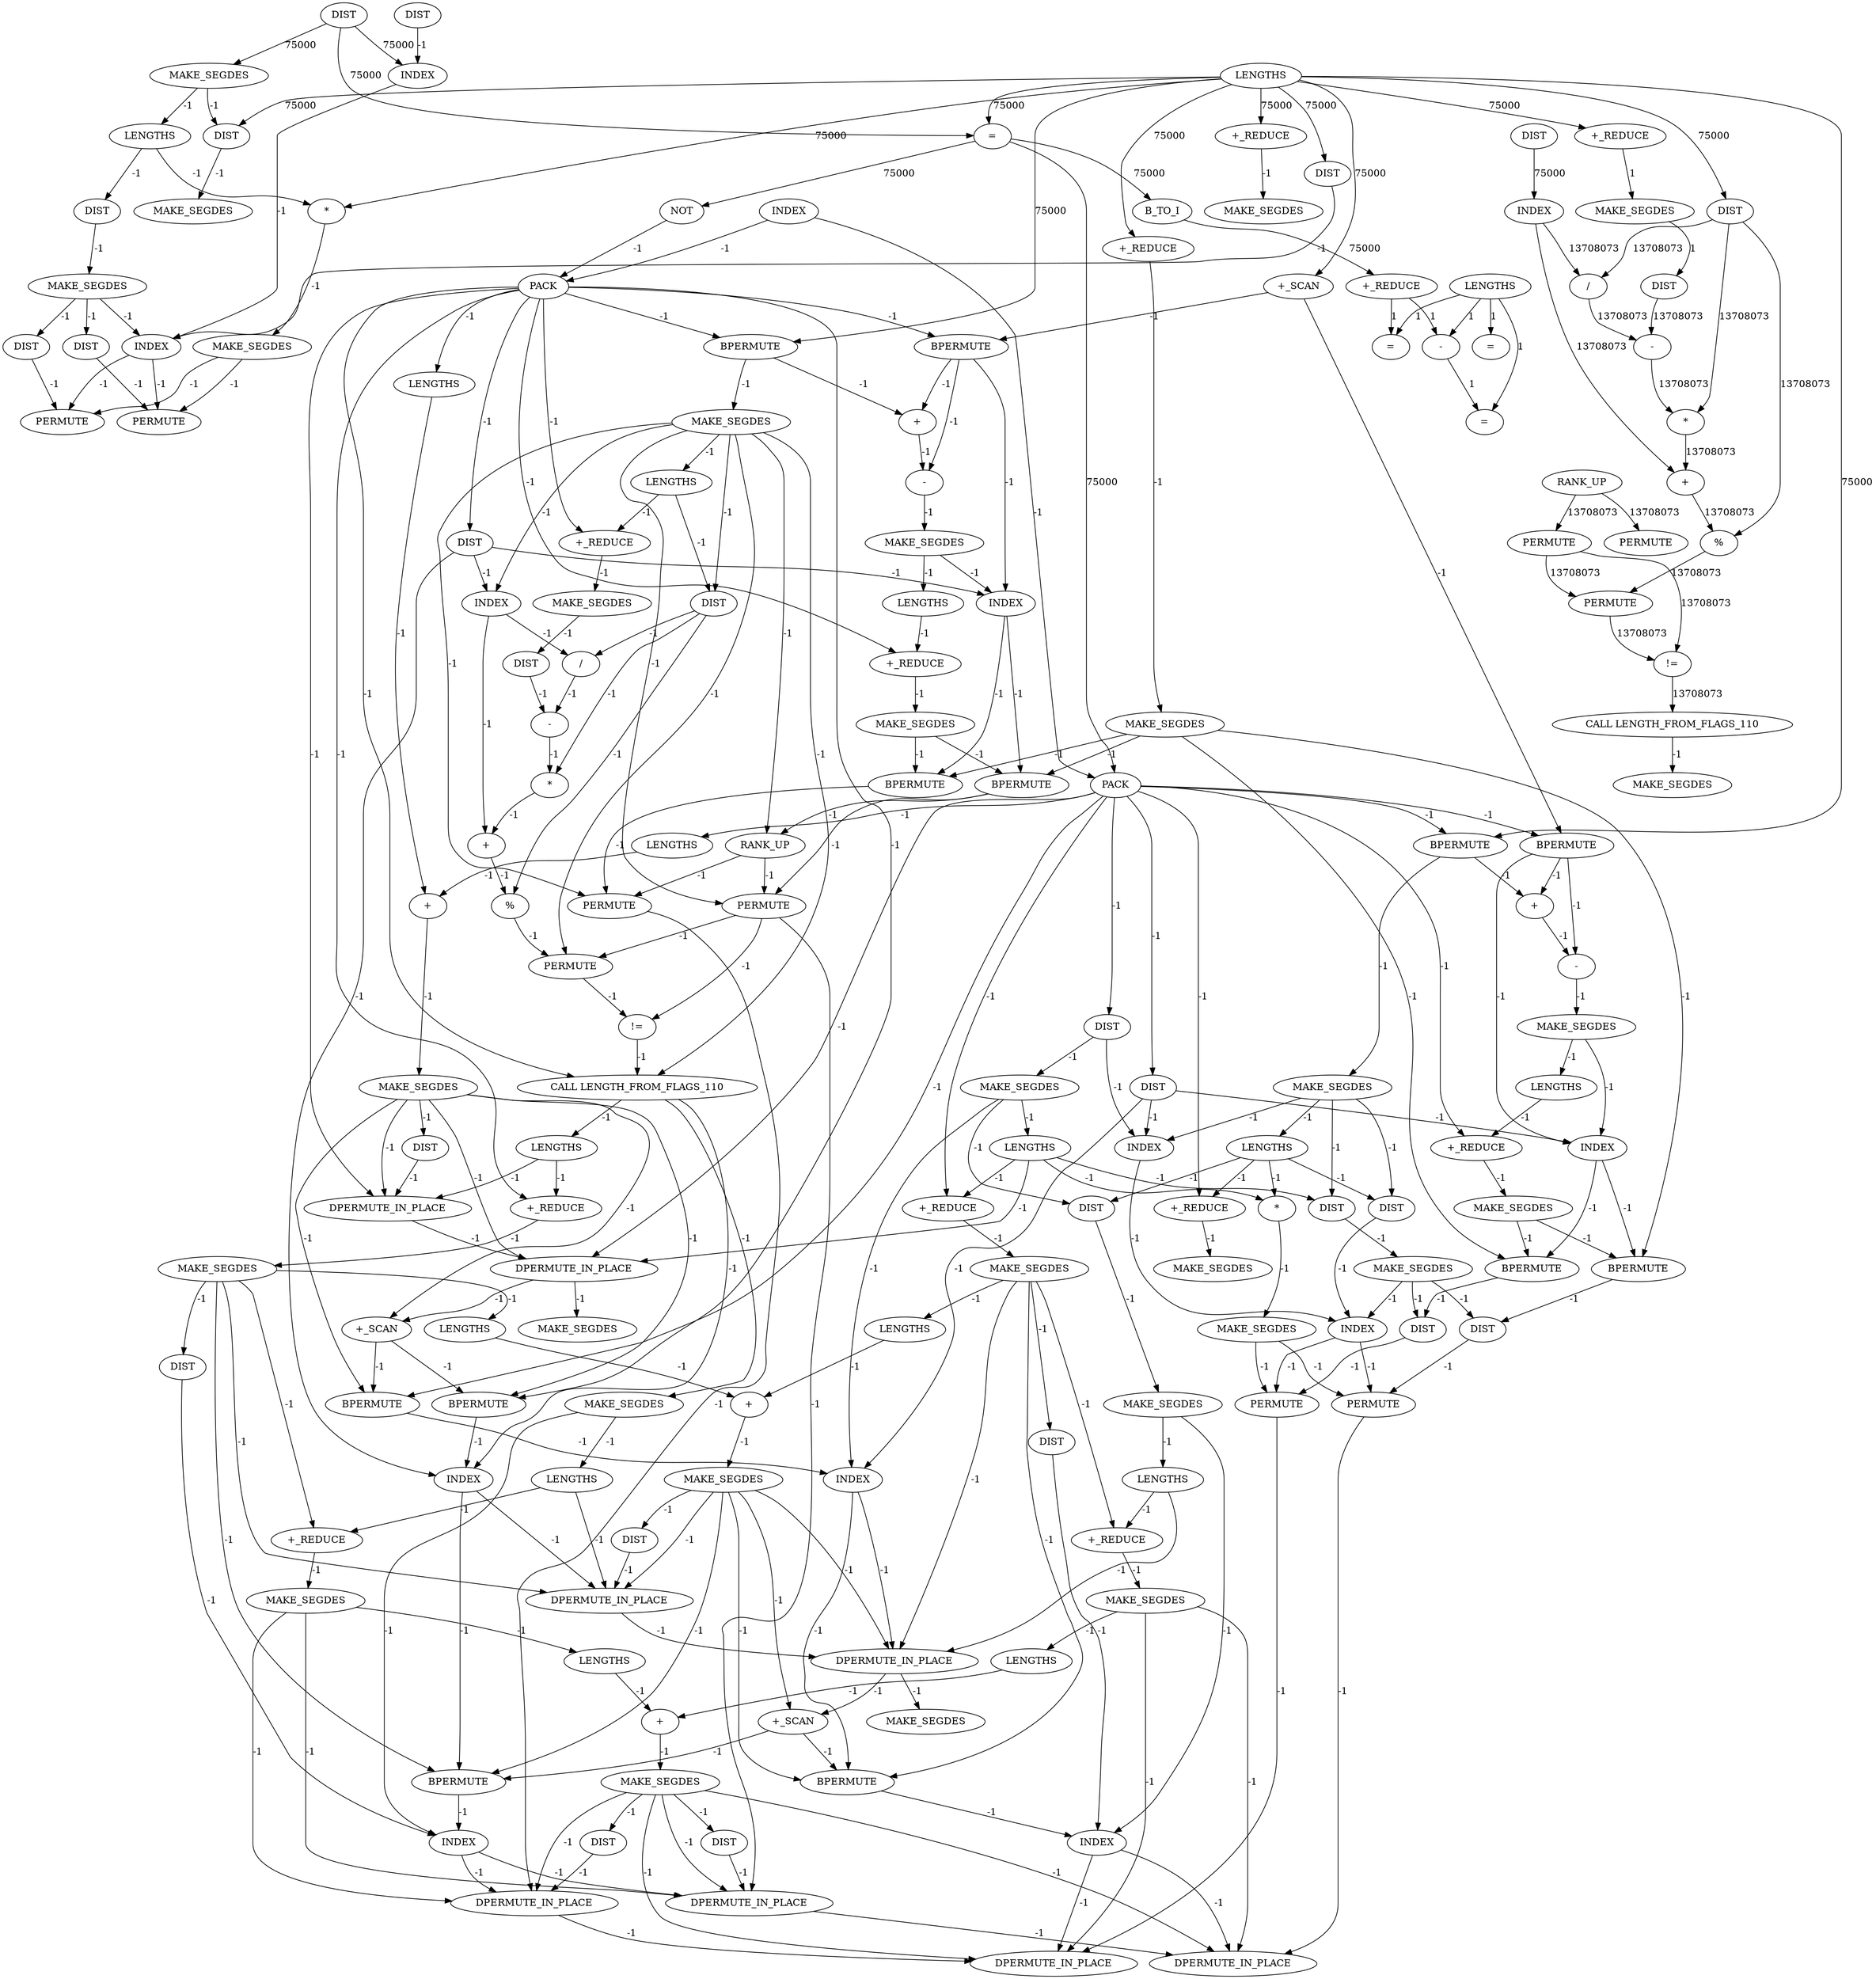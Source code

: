 digraph {
	cg_B_INST_11590 [label=BPERMUTE cost=0]
	cg_B_INST_11477 [label=INDEX cost=0]
	cg_B_INST_12199 [label=INDEX cost=0]
	cg_B_INST_1216 [label=PACK cost=0]
	cg_B_INST_11354 [label=BPERMUTE cost=0]
	cg_B_INST_10954 [label=MAKE_SEGDES cost=0]
	cg_B_INST_11792 [label=DIST cost=0]
	cg_B_INST_11327 [label=LENGTHS cost=0]
	cg_B_INST_12247 [label=LENGTHS cost=0]
	cg_B_INST_1255 [label="+_REDUCE" cost=0]
	cg_B_INST_1111 [label="=" cost=22489]
	cg_B_INST_11376 [label=MAKE_SEGDES cost=0]
	cg_B_INST_11813 [label="%" cost=0]
	cg_B_INST_12350 [label=MAKE_SEGDES cost=0]
	cg_B_INST_11632 [label="+_REDUCE" cost=0]
	cg_B_INST_1119 [label="-" cost=129]
	cg_B_INST_11532 [label=PERMUTE cost=0]
	cg_B_INST_11340 [label=MAKE_SEGDES cost=0]
	cg_B_INST_16430 [label=DPERMUTE_IN_PLACE cost=0]
	cg_B_INST_11842 [label=MAKE_SEGDES cost=0]
	cg_B_INST_12062 [label=LENGTHS cost=0]
	cg_B_INST_11062 [label=PERMUTE cost=0]
	cg_B_INST_11614 [label=MAKE_SEGDES cost=0]
	cg_B_INST_10905 [label=B_TO_I cost=70606]
	cg_B_INST_11882 [label=LENGTHS cost=0]
	cg_B_INST_11418 [label="+_REDUCE" cost=0]
	cg_B_INST_11776 [label=DIST cost=0]
	cg_B_INST_11605 [label="+" cost=0]
	cg_B_INST_11886 [label="+" cost=0]
	cg_B_INST_12160 [label=MAKE_SEGDES cost=0]
	cg_B_INST_10939 [label=DIST cost=0]
	cg_B_INST_12188 [label=DIST cost=0]
	cg_B_INST_11545 [label=DIST cost=0]
	cg_B_INST_1113 [label=LENGTHS cost=215]
	cg_B_INST_11482 [label="*" cost=0]
	cg_B_INST_11897 [label=DIST cost=0]
	cg_B_INST_12158 [label="+_REDUCE" cost=0]
	cg_B_INST_11287 [label=BPERMUTE cost=0]
	cg_B_INST_12073 [label=LENGTHS cost=0]
	cg_B_INST_16428 [label=DPERMUTE_IN_PLACE cost=0]
	cg_B_INST_16431 [label=DPERMUTE_IN_PLACE cost=0]
	cg_B_INST_11922 [label="+_SCAN" cost=0]
	cg_B_INST_11043 [label=PERMUTE cost=0]
	cg_B_INST_11331 [label=MAKE_SEGDES cost=0]
	cg_B_INST_11245 [label=MAKE_SEGDES cost=24984204]
	cg_B_INST_10903 [label=DIST cost=1]
	cg_B_INST_1253 [label=LENGTHS cost=0]
	cg_B_INST_11513 [label=PERMUTE cost=0]
	cg_B_INST_10992 [label=DIST cost=0]
	cg_B_INST_10924 [label=LENGTHS cost=0]
	cg_B_INST_12206 [label="+_REDUCE" cost=0]
	cg_B_INST_11277 [label=BPERMUTE cost=0]
	cg_B_INST_11447 [label=DIST cost=0]
	cg_B_INST_11611 [label="-" cost=0]
	cg_B_INST_11090 [label=RANK_UP cost=2071367104]
	cg_B_INST_11548 [label=MAKE_SEGDES cost=0]
	cg_B_INST_11806 [label="*" cost=0]
	cg_B_INST_10949 [label=MAKE_SEGDES cost=0]
	cg_B_INST_10907 [label="+_REDUCE" cost=10449]
	cg_B_INST_11669 [label=BPERMUTE cost=0]
	cg_B_INST_11424 [label=MAKE_SEGDES cost=0]
	cg_B_INST_11394 [label=LENGTHS cost=0]
	cg_B_INST_11630 [label=LENGTHS cost=0]
	cg_B_INST_11439 [label=DIST cost=0]
	cg_B_INST_12140 [label=DIST cost=0]
	cg_B_INST_1224 [label=PACK cost=0]
	cg_B_INST_11311 [label=MAKE_SEGDES cost=0]
	cg_B_INST_12088 [label=DIST cost=0]
	cg_B_INST_11366 [label=BPERMUTE cost=0]
	cg_B_INST_12015 [label="+_REDUCE" cost=0]
	cg_B_INST_11329 [label="+_REDUCE" cost=0]
	cg_B_INST_11657 [label=BPERMUTE cost=0]
	cg_B_INST_1139 [label="=" cost=86]
	cg_B_INST_11871 [label=LENGTHS cost=0]
	cg_B_INST_16433 [label=DPERMUTE_IN_PLACE cost=0]
	cg_B_INST_10977 [label=DIST cost=0]
	cg_B_INST_11625 [label=INDEX cost=0]
	cg_B_INST_16426 [label=DPERMUTE_IN_PLACE cost=0]
	cg_B_INST_11209 [label="*" cost=43268234]
	cg_B_INST_11885 [label=LENGTHS cost=0]
	cg_B_INST_11212 [label="+" cost=42982155]
	cg_B_INST_12123 [label=BPERMUTE cost=0]
	cg_B_INST_11409 [label=DIST cost=0]
	cg_B_INST_11969 [label=MAKE_SEGDES cost=0]
	cg_B_INST_12076 [label=LENGTHS cost=0]
	cg_B_INST_11679 [label=MAKE_SEGDES cost=0]
	cg_B_INST_11809 [label="+" cost=0]
	cg_B_INST_11485 [label=MAKE_SEGDES cost=0]
	cg_B_INST_11078 [label=MAKE_SEGDES cost=0]
	cg_B_INST_10900 [label=LENGTHS cost=29971]
	cg_B_INST_11800 [label="/" cost=0]
	cg_B_INST_16432 [label=DPERMUTE_IN_PLACE cost=0]
	cg_B_INST_12248 [label="+" cost=0]
	cg_B_INST_11711 [label=PERMUTE cost=0]
	cg_B_INST_11621 [label=DIST cost=0]
	cg_B_INST_12244 [label=LENGTHS cost=0]
	cg_B_INST_1160 [label="+_REDUCE" cost=14792]
	cg_B_INST_11932 [label=BPERMUTE cost=0]
	cg_B_INST_11133 [label=PERMUTE cost=48031989]
	cg_B_INST_10948 [label="+_REDUCE" cost=0]
	cg_B_INST_11687 [label=RANK_UP cost=0]
	cg_B_INST_12008 [label=INDEX cost=0]
	cg_B_INST_11419 [label=MAKE_SEGDES cost=0]
	cg_B_INST_12171 [label=BPERMUTE cost=0]
	cg_B_INST_11203 [label="/" cost=108329212]
	cg_B_INST_1204 [label="CALL LENGTH_FROM_FLAGS_110" cost=0]
	cg_B_INST_10914 [label=MAKE_SEGDES cost=0]
	cg_B_INST_11012 [label="*" cost=0]
	cg_B_INST_12151 [label=INDEX cost=0]
	cg_B_INST_11308 [label="-" cost=0]
	cg_B_INST_1152 [label="=" cost=86]
	cg_B_INST_11400 [label=LENGTHS cost=0]
	cg_B_INST_11216 [label="%" cost=63243755]
	cg_B_INST_12113 [label="+_SCAN" cost=0]
	cg_B_INST_1122 [label="=" cost=258]
	cg_B_INST_11466 [label=INDEX cost=0]
	cg_B_INST_11471 [label=DIST cost=0]
	cg_B_INST_11195 [label=DIST cost=86]
	cg_B_INST_11001 [label=DIST cost=0]
	cg_B_INST_1161 [label=MAKE_SEGDES cost=215]
	cg_B_INST_11891 [label=MAKE_SEGDES cost=0]
	cg_B_INST_12342 [label=MAKE_SEGDES cost=0]
	cg_B_INST_11267 [label="+_SCAN" cost=0]
	cg_B_INST_11143 [label=DIST cost=1]
	cg_B_INST_11114 [label=PERMUTE cost=48139661]
	cg_B_INST_12082 [label=MAKE_SEGDES cost=0]
	cg_B_INST_10969 [label=DIST cost=0]
	cg_B_INST_10996 [label=INDEX cost=0]
	cg_B_INST_11338 [label="+_REDUCE" cost=0]
	cg_B_INST_11380 [label=DIST cost=0]
	cg_B_INST_11960 [label=INDEX cost=0]
	cg_B_INST_11075 [label=DIST cost=0]
	cg_B_INST_1211 [label=INDEX cost=0]
	cg_B_INST_1256 [label=MAKE_SEGDES cost=0]
	cg_B_INST_11634 [label=MAKE_SEGDES cost=0]
	cg_B_INST_12017 [label=MAKE_SEGDES cost=0]
	cg_B_INST_12208 [label=MAKE_SEGDES cost=0]
	cg_B_INST_12310 [label=DIST cost=0]
	cg_B_INST_11179 [label=DIST cost=176042]
	cg_B_INST_11302 [label="+" cost=0]
	cg_B_INST_11803 [label="-" cost=0]
	cg_B_INST_16427 [label=DPERMUTE_IN_PLACE cost=0]
	cg_B_INST_11764 [label=INDEX cost=0]
	cg_B_INST_12259 [label=DIST cost=0]
	cg_B_INST_1295 [label="!=" cost=0]
	cg_B_INST_11015 [label=MAKE_SEGDES cost=0]
	cg_B_INST_11967 [label="+_REDUCE" cost=0]
	cg_B_INST_16429 [label=DPERMUTE_IN_PLACE cost=0]
	cg_B_INST_1222 [label=NOT cost=0]
	cg_B_INST_12052 [label=LENGTHS cost=0]
	cg_B_INST_12253 [label=MAKE_SEGDES cost=0]
	cg_B_INST_11384 [label=MAKE_SEGDES cost=0]
	cg_B_INST_11318 [label=DIST cost=0]
	cg_B_INST_11167 [label=INDEX cost=413531]
	cg_B_INST_1200 [label="!=" cost=21568843]
	cg_B_INST_11007 [label=INDEX cost=0]
	cg_B_INST_11730 [label=PERMUTE cost=0]
	cg_B_INST_1299 [label="CALL LENGTH_FROM_FLAGS_110" cost=0]
	cg_B_INST_11580 [label=BPERMUTE cost=0]
	cg_B_INST_11227 [label=PERMUTE cost=45613282]
	cg_B_INST_11206 [label="-" cost=30779142]
	cg_B_INST_12077 [label="+" cost=0]
	cg_B_INST_11824 [label=PERMUTE cost=0]
	cg_B_INST_11980 [label=BPERMUTE cost=0]
	cg_B_INST_11322 [label=INDEX cost=0]
	cg_B_INST_11590 -> cg_B_INST_11605 [label=-1 cost=-1]
	cg_B_INST_11590 -> cg_B_INST_11611 [label=-1 cost=-1]
	cg_B_INST_11590 -> cg_B_INST_11625 [label=-1 cost=-1]
	cg_B_INST_11477 -> cg_B_INST_11513 [label=-1 cost=-1]
	cg_B_INST_11477 -> cg_B_INST_11532 [label=-1 cost=-1]
	cg_B_INST_12199 -> cg_B_INST_16430 [label=-1 cost=-1]
	cg_B_INST_12199 -> cg_B_INST_16432 [label=-1 cost=-1]
	cg_B_INST_1216 -> cg_B_INST_11277 [label=-1 cost=-1]
	cg_B_INST_1216 -> cg_B_INST_11287 [label=-1 cost=-1]
	cg_B_INST_1216 -> cg_B_INST_11318 [label=-1 cost=-1]
	cg_B_INST_1216 -> cg_B_INST_11329 [label=-1 cost=-1]
	cg_B_INST_1216 -> cg_B_INST_11380 [label=-1 cost=-1]
	cg_B_INST_1216 -> cg_B_INST_11418 [label=-1 cost=-1]
	cg_B_INST_1216 -> cg_B_INST_11882 [label=-1 cost=-1]
	cg_B_INST_1216 -> cg_B_INST_16427 [label=-1 cost=-1]
	cg_B_INST_1216 -> cg_B_INST_11932 [label=-1 cost=-1]
	cg_B_INST_1216 -> cg_B_INST_11967 [label=-1 cost=-1]
	cg_B_INST_11354 -> cg_B_INST_11439 [label=-1 cost=-1]
	cg_B_INST_10954 -> cg_B_INST_10969 [label=-1 cost=-1]
	cg_B_INST_10954 -> cg_B_INST_10977 [label=-1 cost=-1]
	cg_B_INST_10954 -> cg_B_INST_11007 [label=-1 cost=-1]
	cg_B_INST_11792 -> cg_B_INST_11803 [label=-1 cost=-1]
	cg_B_INST_11327 -> cg_B_INST_11329 [label=-1 cost=-1]
	cg_B_INST_12247 -> cg_B_INST_12248 [label=-1 cost=-1]
	cg_B_INST_1255 -> cg_B_INST_1256 [label=-1 cost=-1]
	cg_B_INST_1111 -> cg_B_INST_10905 [label=75000 cost=75000]
	cg_B_INST_1111 -> cg_B_INST_1216 [label=75000 cost=75000]
	cg_B_INST_1111 -> cg_B_INST_1222 [label=75000 cost=75000]
	cg_B_INST_11376 -> cg_B_INST_11400 [label=-1 cost=-1]
	cg_B_INST_11376 -> cg_B_INST_11409 [label=-1 cost=-1]
	cg_B_INST_11376 -> cg_B_INST_11466 [label=-1 cost=-1]
	cg_B_INST_11376 -> cg_B_INST_11471 [label=-1 cost=-1]
	cg_B_INST_11813 -> cg_B_INST_11824 [label=-1 cost=-1]
	cg_B_INST_11632 -> cg_B_INST_11634 [label=-1 cost=-1]
	cg_B_INST_1119 -> cg_B_INST_1152 [label=1 cost=1]
	cg_B_INST_11532 -> cg_B_INST_16433 [label=-1 cost=-1]
	cg_B_INST_11340 -> cg_B_INST_11354 [label=-1 cost=-1]
	cg_B_INST_11340 -> cg_B_INST_11366 [label=-1 cost=-1]
	cg_B_INST_11340 -> cg_B_INST_11657 [label=-1 cost=-1]
	cg_B_INST_11340 -> cg_B_INST_11669 [label=-1 cost=-1]
	cg_B_INST_16430 -> cg_B_INST_16431 [label=-1 cost=-1]
	cg_B_INST_11842 -> cg_B_INST_12062 [label=-1 cost=-1]
	cg_B_INST_11842 -> cg_B_INST_12199 [label=-1 cost=-1]
	cg_B_INST_12062 -> cg_B_INST_16428 [label=-1 cost=-1]
	cg_B_INST_12062 -> cg_B_INST_12206 [label=-1 cost=-1]
	cg_B_INST_11614 -> cg_B_INST_11625 [label=-1 cost=-1]
	cg_B_INST_11614 -> cg_B_INST_11630 [label=-1 cost=-1]
	cg_B_INST_10905 -> cg_B_INST_10907 [label=75000 cost=75000]
	cg_B_INST_11882 -> cg_B_INST_11886 [label=-1 cost=-1]
	cg_B_INST_11418 -> cg_B_INST_11419 [label=-1 cost=-1]
	cg_B_INST_11776 -> cg_B_INST_11800 [label=-1 cost=-1]
	cg_B_INST_11776 -> cg_B_INST_11806 [label=-1 cost=-1]
	cg_B_INST_11776 -> cg_B_INST_11813 [label=-1 cost=-1]
	cg_B_INST_11605 -> cg_B_INST_11611 [label=-1 cost=-1]
	cg_B_INST_11886 -> cg_B_INST_11891 [label=-1 cost=-1]
	cg_B_INST_12160 -> cg_B_INST_12244 [label=-1 cost=-1]
	cg_B_INST_12160 -> cg_B_INST_16431 [label=-1 cost=-1]
	cg_B_INST_12160 -> cg_B_INST_16433 [label=-1 cost=-1]
	cg_B_INST_10939 -> cg_B_INST_10954 [label=-1 cost=-1]
	cg_B_INST_12188 -> cg_B_INST_12199 [label=-1 cost=-1]
	cg_B_INST_11545 -> cg_B_INST_11548 [label=-1 cost=-1]
	cg_B_INST_1113 -> cg_B_INST_1119 [label=1 cost=1]
	cg_B_INST_1113 -> cg_B_INST_1122 [label=1 cost=1]
	cg_B_INST_1113 -> cg_B_INST_1139 [label=1 cost=1]
	cg_B_INST_1113 -> cg_B_INST_1152 [label=1 cost=1]
	cg_B_INST_11482 -> cg_B_INST_11485 [label=-1 cost=-1]
	cg_B_INST_11897 -> cg_B_INST_16426 [label=-1 cost=-1]
	cg_B_INST_12158 -> cg_B_INST_12160 [label=-1 cost=-1]
	cg_B_INST_11287 -> cg_B_INST_11302 [label=-1 cost=-1]
	cg_B_INST_11287 -> cg_B_INST_11308 [label=-1 cost=-1]
	cg_B_INST_11287 -> cg_B_INST_11322 [label=-1 cost=-1]
	cg_B_INST_12073 -> cg_B_INST_12077 [label=-1 cost=-1]
	cg_B_INST_16428 -> cg_B_INST_16429 [label=-1 cost=-1]
	cg_B_INST_11922 -> cg_B_INST_11932 [label=-1 cost=-1]
	cg_B_INST_11922 -> cg_B_INST_11980 [label=-1 cost=-1]
	cg_B_INST_11331 -> cg_B_INST_11354 [label=-1 cost=-1]
	cg_B_INST_11331 -> cg_B_INST_11366 [label=-1 cost=-1]
	cg_B_INST_10903 -> cg_B_INST_1111 [label=75000 cost=75000]
	cg_B_INST_10903 -> cg_B_INST_10914 [label=75000 cost=75000]
	cg_B_INST_10903 -> cg_B_INST_10996 [label=75000 cost=75000]
	cg_B_INST_1253 -> cg_B_INST_1255 [label=-1 cost=-1]
	cg_B_INST_1253 -> cg_B_INST_11776 [label=-1 cost=-1]
	cg_B_INST_11513 -> cg_B_INST_16431 [label=-1 cost=-1]
	cg_B_INST_10992 -> cg_B_INST_10996 [label=-1 cost=-1]
	cg_B_INST_10924 -> cg_B_INST_10939 [label=-1 cost=-1]
	cg_B_INST_10924 -> cg_B_INST_11012 [label=-1 cost=-1]
	cg_B_INST_12206 -> cg_B_INST_12208 [label=-1 cost=-1]
	cg_B_INST_11277 -> cg_B_INST_11302 [label=-1 cost=-1]
	cg_B_INST_11277 -> cg_B_INST_11376 [label=-1 cost=-1]
	cg_B_INST_11447 -> cg_B_INST_11532 [label=-1 cost=-1]
	cg_B_INST_11611 -> cg_B_INST_11614 [label=-1 cost=-1]
	cg_B_INST_11090 -> cg_B_INST_11114 [label=13708073 cost=13708073]
	cg_B_INST_11090 -> cg_B_INST_11133 [label=13708073 cost=13708073]
	cg_B_INST_11548 -> cg_B_INST_12052 [label=-1 cost=-1]
	cg_B_INST_11548 -> cg_B_INST_12151 [label=-1 cost=-1]
	cg_B_INST_11806 -> cg_B_INST_11809 [label=-1 cost=-1]
	cg_B_INST_10907 -> cg_B_INST_1119 [label=1 cost=1]
	cg_B_INST_10907 -> cg_B_INST_1139 [label=1 cost=1]
	cg_B_INST_11669 -> cg_B_INST_11730 [label=-1 cost=-1]
	cg_B_INST_11424 -> cg_B_INST_11439 [label=-1 cost=-1]
	cg_B_INST_11424 -> cg_B_INST_11447 [label=-1 cost=-1]
	cg_B_INST_11424 -> cg_B_INST_11477 [label=-1 cost=-1]
	cg_B_INST_11394 -> cg_B_INST_11409 [label=-1 cost=-1]
	cg_B_INST_11394 -> cg_B_INST_11482 [label=-1 cost=-1]
	cg_B_INST_11394 -> cg_B_INST_16427 [label=-1 cost=-1]
	cg_B_INST_11394 -> cg_B_INST_11967 [label=-1 cost=-1]
	cg_B_INST_11630 -> cg_B_INST_11632 [label=-1 cost=-1]
	cg_B_INST_11439 -> cg_B_INST_11513 [label=-1 cost=-1]
	cg_B_INST_12140 -> cg_B_INST_12151 [label=-1 cost=-1]
	cg_B_INST_1224 -> cg_B_INST_11580 [label=-1 cost=-1]
	cg_B_INST_1224 -> cg_B_INST_11590 [label=-1 cost=-1]
	cg_B_INST_1224 -> cg_B_INST_11621 [label=-1 cost=-1]
	cg_B_INST_1224 -> cg_B_INST_11632 [label=-1 cost=-1]
	cg_B_INST_1224 -> cg_B_INST_1255 [label=-1 cost=-1]
	cg_B_INST_1224 -> cg_B_INST_1299 [label=-1 cost=-1]
	cg_B_INST_1224 -> cg_B_INST_11885 [label=-1 cost=-1]
	cg_B_INST_1224 -> cg_B_INST_16426 [label=-1 cost=-1]
	cg_B_INST_1224 -> cg_B_INST_11980 [label=-1 cost=-1]
	cg_B_INST_1224 -> cg_B_INST_12015 [label=-1 cost=-1]
	cg_B_INST_11311 -> cg_B_INST_11322 [label=-1 cost=-1]
	cg_B_INST_11311 -> cg_B_INST_11327 [label=-1 cost=-1]
	cg_B_INST_12088 -> cg_B_INST_16428 [label=-1 cost=-1]
	cg_B_INST_11366 -> cg_B_INST_11447 [label=-1 cost=-1]
	cg_B_INST_12015 -> cg_B_INST_12017 [label=-1 cost=-1]
	cg_B_INST_11329 -> cg_B_INST_11331 [label=-1 cost=-1]
	cg_B_INST_11657 -> cg_B_INST_11687 [label=-1 cost=-1]
	cg_B_INST_11657 -> cg_B_INST_11711 [label=-1 cost=-1]
	cg_B_INST_11871 -> cg_B_INST_16426 [label=-1 cost=-1]
	cg_B_INST_11871 -> cg_B_INST_12015 [label=-1 cost=-1]
	cg_B_INST_10977 -> cg_B_INST_11062 [label=-1 cost=-1]
	cg_B_INST_11625 -> cg_B_INST_11657 [label=-1 cost=-1]
	cg_B_INST_11625 -> cg_B_INST_11669 [label=-1 cost=-1]
	cg_B_INST_16426 -> cg_B_INST_16427 [label=-1 cost=-1]
	cg_B_INST_11209 -> cg_B_INST_11212 [label=13708073 cost=13708073]
	cg_B_INST_11885 -> cg_B_INST_11886 [label=-1 cost=-1]
	cg_B_INST_11212 -> cg_B_INST_11216 [label=13708073 cost=13708073]
	cg_B_INST_12123 -> cg_B_INST_12151 [label=-1 cost=-1]
	cg_B_INST_11409 -> cg_B_INST_11424 [label=-1 cost=-1]
	cg_B_INST_11969 -> cg_B_INST_12073 [label=-1 cost=-1]
	cg_B_INST_11969 -> cg_B_INST_16429 [label=-1 cost=-1]
	cg_B_INST_11969 -> cg_B_INST_12123 [label=-1 cost=-1]
	cg_B_INST_11969 -> cg_B_INST_12140 [label=-1 cost=-1]
	cg_B_INST_11969 -> cg_B_INST_12158 [label=-1 cost=-1]
	cg_B_INST_12076 -> cg_B_INST_12077 [label=-1 cost=-1]
	cg_B_INST_11679 -> cg_B_INST_1253 [label=-1 cost=-1]
	cg_B_INST_11679 -> cg_B_INST_11687 [label=-1 cost=-1]
	cg_B_INST_11679 -> cg_B_INST_11711 [label=-1 cost=-1]
	cg_B_INST_11679 -> cg_B_INST_11730 [label=-1 cost=-1]
	cg_B_INST_11679 -> cg_B_INST_11764 [label=-1 cost=-1]
	cg_B_INST_11679 -> cg_B_INST_11776 [label=-1 cost=-1]
	cg_B_INST_11679 -> cg_B_INST_11824 [label=-1 cost=-1]
	cg_B_INST_11679 -> cg_B_INST_1299 [label=-1 cost=-1]
	cg_B_INST_11809 -> cg_B_INST_11813 [label=-1 cost=-1]
	cg_B_INST_11485 -> cg_B_INST_11513 [label=-1 cost=-1]
	cg_B_INST_11485 -> cg_B_INST_11532 [label=-1 cost=-1]
	cg_B_INST_10900 -> cg_B_INST_1111 [label=75000 cost=75000]
	cg_B_INST_10900 -> cg_B_INST_10948 [label=75000 cost=75000]
	cg_B_INST_10900 -> cg_B_INST_11001 [label=75000 cost=75000]
	cg_B_INST_10900 -> cg_B_INST_11012 [label=75000 cost=75000]
	cg_B_INST_10900 -> cg_B_INST_11075 [label=75000 cost=75000]
	cg_B_INST_10900 -> cg_B_INST_1160 [label=75000 cost=75000]
	cg_B_INST_10900 -> cg_B_INST_11179 [label=75000 cost=75000]
	cg_B_INST_10900 -> cg_B_INST_11267 [label=75000 cost=75000]
	cg_B_INST_10900 -> cg_B_INST_11277 [label=75000 cost=75000]
	cg_B_INST_10900 -> cg_B_INST_11338 [label=75000 cost=75000]
	cg_B_INST_10900 -> cg_B_INST_11580 [label=75000 cost=75000]
	cg_B_INST_11800 -> cg_B_INST_11803 [label=-1 cost=-1]
	cg_B_INST_16432 -> cg_B_INST_16433 [label=-1 cost=-1]
	cg_B_INST_12248 -> cg_B_INST_12253 [label=-1 cost=-1]
	cg_B_INST_11711 -> cg_B_INST_11824 [label=-1 cost=-1]
	cg_B_INST_11711 -> cg_B_INST_1295 [label=-1 cost=-1]
	cg_B_INST_11711 -> cg_B_INST_16430 [label=-1 cost=-1]
	cg_B_INST_11621 -> cg_B_INST_11625 [label=-1 cost=-1]
	cg_B_INST_11621 -> cg_B_INST_11764 [label=-1 cost=-1]
	cg_B_INST_11621 -> cg_B_INST_12008 [label=-1 cost=-1]
	cg_B_INST_12244 -> cg_B_INST_12248 [label=-1 cost=-1]
	cg_B_INST_1160 -> cg_B_INST_1161 [label=1 cost=1]
	cg_B_INST_11932 -> cg_B_INST_11960 [label=-1 cost=-1]
	cg_B_INST_10948 -> cg_B_INST_10949 [label=-1 cost=-1]
	cg_B_INST_11687 -> cg_B_INST_11711 [label=-1 cost=-1]
	cg_B_INST_11687 -> cg_B_INST_11730 [label=-1 cost=-1]
	cg_B_INST_12008 -> cg_B_INST_16428 [label=-1 cost=-1]
	cg_B_INST_12008 -> cg_B_INST_12171 [label=-1 cost=-1]
	cg_B_INST_12171 -> cg_B_INST_12199 [label=-1 cost=-1]
	cg_B_INST_11203 -> cg_B_INST_11206 [label=13708073 cost=13708073]
	cg_B_INST_1204 -> cg_B_INST_11245 [label=-1 cost=-1]
	cg_B_INST_10914 -> cg_B_INST_10924 [label=-1 cost=-1]
	cg_B_INST_10914 -> cg_B_INST_11075 [label=-1 cost=-1]
	cg_B_INST_11012 -> cg_B_INST_11015 [label=-1 cost=-1]
	cg_B_INST_12151 -> cg_B_INST_16431 [label=-1 cost=-1]
	cg_B_INST_12151 -> cg_B_INST_16433 [label=-1 cost=-1]
	cg_B_INST_11308 -> cg_B_INST_11311 [label=-1 cost=-1]
	cg_B_INST_11400 -> cg_B_INST_11418 [label=-1 cost=-1]
	cg_B_INST_11400 -> cg_B_INST_11471 [label=-1 cost=-1]
	cg_B_INST_11400 -> cg_B_INST_11482 [label=-1 cost=-1]
	cg_B_INST_11400 -> cg_B_INST_11545 [label=-1 cost=-1]
	cg_B_INST_11216 -> cg_B_INST_11227 [label=13708073 cost=13708073]
	cg_B_INST_12113 -> cg_B_INST_12123 [label=-1 cost=-1]
	cg_B_INST_12113 -> cg_B_INST_12171 [label=-1 cost=-1]
	cg_B_INST_11466 -> cg_B_INST_11477 [label=-1 cost=-1]
	cg_B_INST_11471 -> cg_B_INST_11477 [label=-1 cost=-1]
	cg_B_INST_11195 -> cg_B_INST_11206 [label=13708073 cost=13708073]
	cg_B_INST_11001 -> cg_B_INST_11007 [label=-1 cost=-1]
	cg_B_INST_1161 -> cg_B_INST_11195 [label=1 cost=1]
	cg_B_INST_11891 -> cg_B_INST_11897 [label=-1 cost=-1]
	cg_B_INST_11891 -> cg_B_INST_16426 [label=-1 cost=-1]
	cg_B_INST_11891 -> cg_B_INST_16427 [label=-1 cost=-1]
	cg_B_INST_11891 -> cg_B_INST_11922 [label=-1 cost=-1]
	cg_B_INST_11891 -> cg_B_INST_11932 [label=-1 cost=-1]
	cg_B_INST_11891 -> cg_B_INST_11980 [label=-1 cost=-1]
	cg_B_INST_11267 -> cg_B_INST_11287 [label=-1 cost=-1]
	cg_B_INST_11267 -> cg_B_INST_11590 [label=-1 cost=-1]
	cg_B_INST_11143 -> cg_B_INST_11167 [label=75000 cost=75000]
	cg_B_INST_11114 -> cg_B_INST_11227 [label=13708073 cost=13708073]
	cg_B_INST_11114 -> cg_B_INST_1200 [label=13708073 cost=13708073]
	cg_B_INST_12082 -> cg_B_INST_12088 [label=-1 cost=-1]
	cg_B_INST_12082 -> cg_B_INST_16428 [label=-1 cost=-1]
	cg_B_INST_12082 -> cg_B_INST_16429 [label=-1 cost=-1]
	cg_B_INST_12082 -> cg_B_INST_12113 [label=-1 cost=-1]
	cg_B_INST_12082 -> cg_B_INST_12123 [label=-1 cost=-1]
	cg_B_INST_12082 -> cg_B_INST_12171 [label=-1 cost=-1]
	cg_B_INST_10969 -> cg_B_INST_11043 [label=-1 cost=-1]
	cg_B_INST_10996 -> cg_B_INST_11007 [label=-1 cost=-1]
	cg_B_INST_11338 -> cg_B_INST_11340 [label=-1 cost=-1]
	cg_B_INST_11380 -> cg_B_INST_11384 [label=-1 cost=-1]
	cg_B_INST_11380 -> cg_B_INST_11466 [label=-1 cost=-1]
	cg_B_INST_11960 -> cg_B_INST_16429 [label=-1 cost=-1]
	cg_B_INST_11960 -> cg_B_INST_12123 [label=-1 cost=-1]
	cg_B_INST_11075 -> cg_B_INST_11078 [label=-1 cost=-1]
	cg_B_INST_1211 -> cg_B_INST_1216 [label=-1 cost=-1]
	cg_B_INST_1211 -> cg_B_INST_1224 [label=-1 cost=-1]
	cg_B_INST_1256 -> cg_B_INST_11792 [label=-1 cost=-1]
	cg_B_INST_11634 -> cg_B_INST_11657 [label=-1 cost=-1]
	cg_B_INST_11634 -> cg_B_INST_11669 [label=-1 cost=-1]
	cg_B_INST_12017 -> cg_B_INST_12076 [label=-1 cost=-1]
	cg_B_INST_12017 -> cg_B_INST_16428 [label=-1 cost=-1]
	cg_B_INST_12017 -> cg_B_INST_12171 [label=-1 cost=-1]
	cg_B_INST_12017 -> cg_B_INST_12188 [label=-1 cost=-1]
	cg_B_INST_12017 -> cg_B_INST_12206 [label=-1 cost=-1]
	cg_B_INST_12208 -> cg_B_INST_12247 [label=-1 cost=-1]
	cg_B_INST_12208 -> cg_B_INST_16430 [label=-1 cost=-1]
	cg_B_INST_12208 -> cg_B_INST_16432 [label=-1 cost=-1]
	cg_B_INST_12310 -> cg_B_INST_16432 [label=-1 cost=-1]
	cg_B_INST_11179 -> cg_B_INST_11203 [label=13708073 cost=13708073]
	cg_B_INST_11179 -> cg_B_INST_11209 [label=13708073 cost=13708073]
	cg_B_INST_11179 -> cg_B_INST_11216 [label=13708073 cost=13708073]
	cg_B_INST_11302 -> cg_B_INST_11308 [label=-1 cost=-1]
	cg_B_INST_11803 -> cg_B_INST_11806 [label=-1 cost=-1]
	cg_B_INST_16427 -> cg_B_INST_11922 [label=-1 cost=-1]
	cg_B_INST_16427 -> cg_B_INST_12350 [label=-1 cost=-1]
	cg_B_INST_11764 -> cg_B_INST_11800 [label=-1 cost=-1]
	cg_B_INST_11764 -> cg_B_INST_11809 [label=-1 cost=-1]
	cg_B_INST_12259 -> cg_B_INST_16430 [label=-1 cost=-1]
	cg_B_INST_1295 -> cg_B_INST_1299 [label=-1 cost=-1]
	cg_B_INST_11015 -> cg_B_INST_11043 [label=-1 cost=-1]
	cg_B_INST_11015 -> cg_B_INST_11062 [label=-1 cost=-1]
	cg_B_INST_11967 -> cg_B_INST_11969 [label=-1 cost=-1]
	cg_B_INST_16429 -> cg_B_INST_12113 [label=-1 cost=-1]
	cg_B_INST_16429 -> cg_B_INST_12342 [label=-1 cost=-1]
	cg_B_INST_1222 -> cg_B_INST_1224 [label=-1 cost=-1]
	cg_B_INST_12052 -> cg_B_INST_16429 [label=-1 cost=-1]
	cg_B_INST_12052 -> cg_B_INST_12158 [label=-1 cost=-1]
	cg_B_INST_12253 -> cg_B_INST_12259 [label=-1 cost=-1]
	cg_B_INST_12253 -> cg_B_INST_16430 [label=-1 cost=-1]
	cg_B_INST_12253 -> cg_B_INST_16431 [label=-1 cost=-1]
	cg_B_INST_12253 -> cg_B_INST_12310 [label=-1 cost=-1]
	cg_B_INST_12253 -> cg_B_INST_16432 [label=-1 cost=-1]
	cg_B_INST_12253 -> cg_B_INST_16433 [label=-1 cost=-1]
	cg_B_INST_11384 -> cg_B_INST_11394 [label=-1 cost=-1]
	cg_B_INST_11384 -> cg_B_INST_11545 [label=-1 cost=-1]
	cg_B_INST_11384 -> cg_B_INST_11960 [label=-1 cost=-1]
	cg_B_INST_11318 -> cg_B_INST_11322 [label=-1 cost=-1]
	cg_B_INST_11318 -> cg_B_INST_11466 [label=-1 cost=-1]
	cg_B_INST_11318 -> cg_B_INST_11960 [label=-1 cost=-1]
	cg_B_INST_11167 -> cg_B_INST_11203 [label=13708073 cost=13708073]
	cg_B_INST_11167 -> cg_B_INST_11212 [label=13708073 cost=13708073]
	cg_B_INST_1200 -> cg_B_INST_1204 [label=13708073 cost=13708073]
	cg_B_INST_11007 -> cg_B_INST_11043 [label=-1 cost=-1]
	cg_B_INST_11007 -> cg_B_INST_11062 [label=-1 cost=-1]
	cg_B_INST_11730 -> cg_B_INST_16432 [label=-1 cost=-1]
	cg_B_INST_1299 -> cg_B_INST_11842 [label=-1 cost=-1]
	cg_B_INST_1299 -> cg_B_INST_11871 [label=-1 cost=-1]
	cg_B_INST_1299 -> cg_B_INST_12008 [label=-1 cost=-1]
	cg_B_INST_11580 -> cg_B_INST_11605 [label=-1 cost=-1]
	cg_B_INST_11580 -> cg_B_INST_11679 [label=-1 cost=-1]
	cg_B_INST_11227 -> cg_B_INST_1200 [label=13708073 cost=13708073]
	cg_B_INST_11206 -> cg_B_INST_11209 [label=13708073 cost=13708073]
	cg_B_INST_12077 -> cg_B_INST_12082 [label=-1 cost=-1]
	cg_B_INST_11824 -> cg_B_INST_1295 [label=-1 cost=-1]
	cg_B_INST_11980 -> cg_B_INST_12008 [label=-1 cost=-1]
	cg_B_INST_11322 -> cg_B_INST_11354 [label=-1 cost=-1]
	cg_B_INST_11322 -> cg_B_INST_11366 [label=-1 cost=-1]
}
